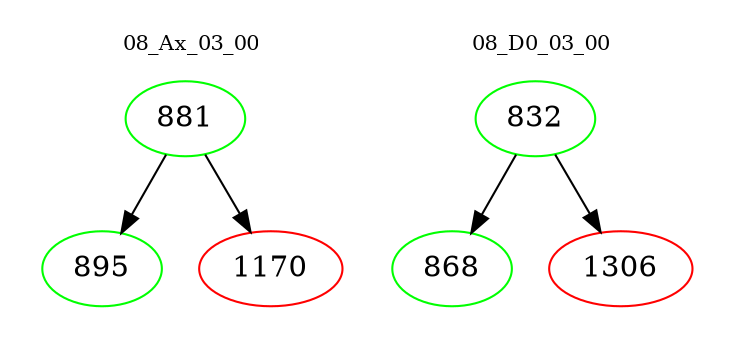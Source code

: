digraph{
subgraph cluster_0 {
color = white
label = "08_Ax_03_00";
fontsize=10;
T0_881 [label="881", color="green"]
T0_881 -> T0_895 [color="black"]
T0_895 [label="895", color="green"]
T0_881 -> T0_1170 [color="black"]
T0_1170 [label="1170", color="red"]
}
subgraph cluster_1 {
color = white
label = "08_D0_03_00";
fontsize=10;
T1_832 [label="832", color="green"]
T1_832 -> T1_868 [color="black"]
T1_868 [label="868", color="green"]
T1_832 -> T1_1306 [color="black"]
T1_1306 [label="1306", color="red"]
}
}
